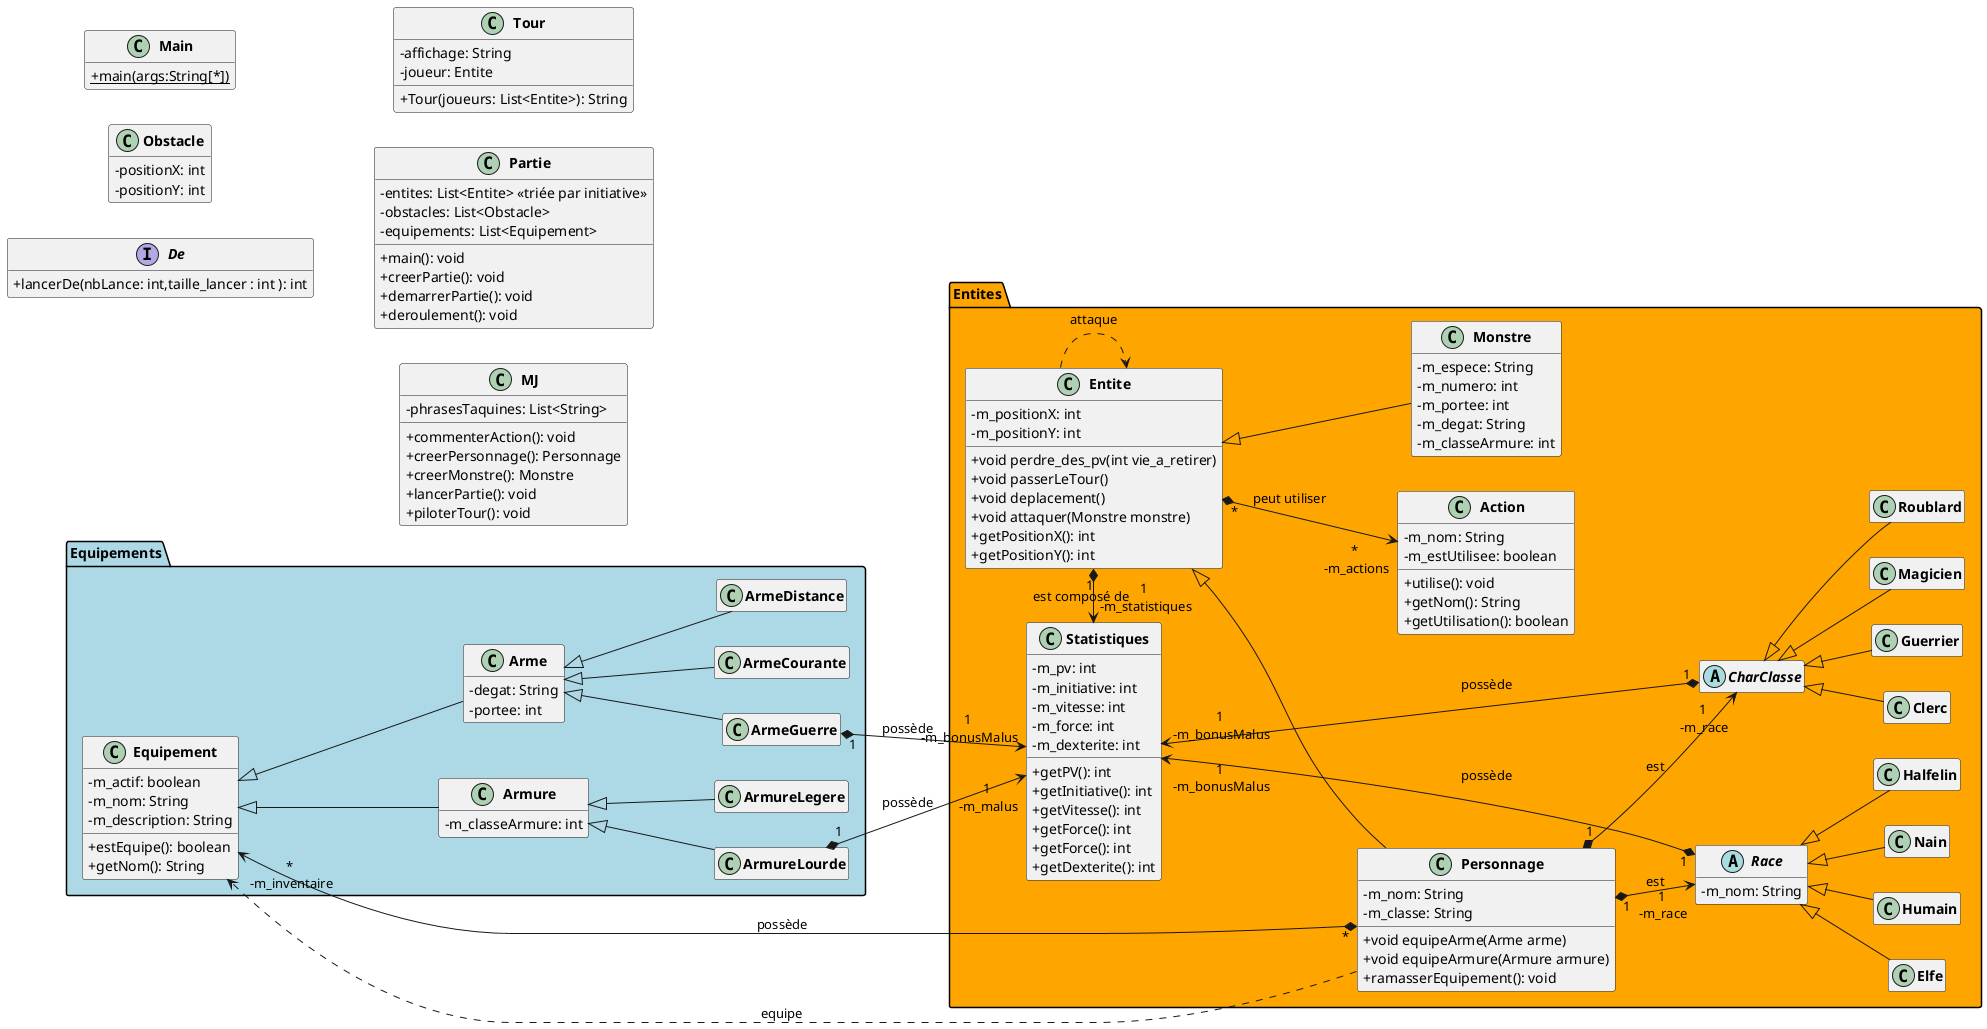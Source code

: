 @startuml
skinparam classAttributeIconSize 0
skinparam classFontStyle Bold
left to right direction
'skinparam style strictuml
hide empty members

class Main
{
    +{static} main(args:String[*])
}

package Entites #Orange{
    class Entite {
      - m_positionX: int
      - m_positionY: int
      + void perdre_des_pv(int vie_a_retirer)
      + void passerLeTour()
      + void deplacement()
      + void attaquer(Monstre monstre)
      + getPositionX(): int
      + getPositionY(): int
    }
    class Action{
      - m_nom: String
      - m_estUtilisee: boolean
      + utilise(): void
      + getNom(): String
      + getUtilisation(): boolean
    }
    class Statistiques {
      - m_pv: int
      - m_initiative: int
      - m_vitesse: int
      - m_force: int
      - m_dexterite: int
      + getPV(): int
      +getInitiative(): int
      +getVitesse(): int
      +getForce(): int
      +getForce(): int
      +getDexterite(): int
    }

    class Personnage extends Entite {
      - m_nom: String
      - m_classe: String
      + void equipeArme(Arme arme)
      + void equipeArmure(Armure armure)
      + ramasserEquipement(): void
    }

    class Monstre extends Entite{
      - m_espece: String
      - m_numero: int
      - m_portee: int
      - m_degat: String
      - m_classeArmure: int

    }
    abstract class Race{
      - m_nom: String
    }
    class Elfe extends Race{}
    class Humain extends Race{}
    class Nain extends Race{}
    class Halfelin extends Race{}

    abstract class CharClasse{}
    class Clerc extends CharClasse{}
    class Guerrier extends CharClasse{}
    class Magicien extends CharClasse{}
    class Roublard extends CharClasse{}
 'lien Entites
  Entite "1" *-left-> "1\n -m_statistiques" Statistiques : est composé de
  Entite "*" *--> "*\n -m_actions" Action: peut utiliser
  Personnage "1" *--> "1\n -m_race" Race: est
  Race "1" *--> "1\n -m_bonusMalus" Statistiques: possède
  Personnage "1" *--> "1\n -m_race" CharClasse: est
  CharClasse "1" *--> "1\n -m_bonusMalus" Statistiques: possède
  Entite .> Entite : attaque

}

package Equipements #LightBlue{

    class Equipement {
      - m_actif: boolean
      - m_nom: String
      - m_description: String
      + estEquipe(): boolean
      + getNom(): String
    }

    class Armure extends Equipement {
      - m_classeArmure: int
    }
    class ArmureLourde extends Armure{
    }
    class ArmureLegere extends Armure{
    }

    class Arme extends Equipement {
      - degat: String
      - portee: int
    }
    class ArmeGuerre extends Arme{
    }
    class ArmeCourante extends Arme{
    }
    class ArmeDistance extends Arme{
    }
}
'lien entre Equipements et Entites
Personnage "*" *--> "*\n -m_inventaire" Equipement: possède
ArmeGuerre "1" *--> "1\n -m_bonusMalus" Statistiques: possède
ArmureLourde "1" *--> "1\n -m_malus" Statistiques: possède
Personnage .> Equipement : equipe
class Obstacle {
  - positionX: int
  - positionY: int
}

interface De {
  + lancerDe(nbLance: int,taille_lancer : int ): int
}

class Tour {
  - affichage: String
  - joueur: Entite
  + Tour(joueurs: List<Entite>): String
}

class Partie {
  - entites: List<Entite> <<triée par initiative>>
  - obstacles: List<Obstacle>
  - equipements: List<Equipement>
  + main(): void
  + creerPartie(): void
  + demarrerPartie(): void
  + deroulement(): void
}

class MJ {
  - phrasesTaquines: List<String>
  + commenterAction(): void
  + creerPersonnage(): Personnage
  + creerMonstre(): Monstre
  + lancerPartie(): void
  + piloterTour(): void
}

' Liens logiques
/'MJ --> Personnage : crée
MJ --> Partie : contrôle
MJ --> Tour : pilote
MJ --> Monstre : contrôle
MJ --> De : commente les jets
MJ --> Entite : affiche
MJ --> Obstacle : affiche
MJ --> Equipement : affiche
Tour --> Entite : joueur
Partie --> Entite : contient
Partie --> Obstacle : contient
Partie --> Equipement : contient
Entite --> De : utilise pour attaque/dégâts '/



@enduml

